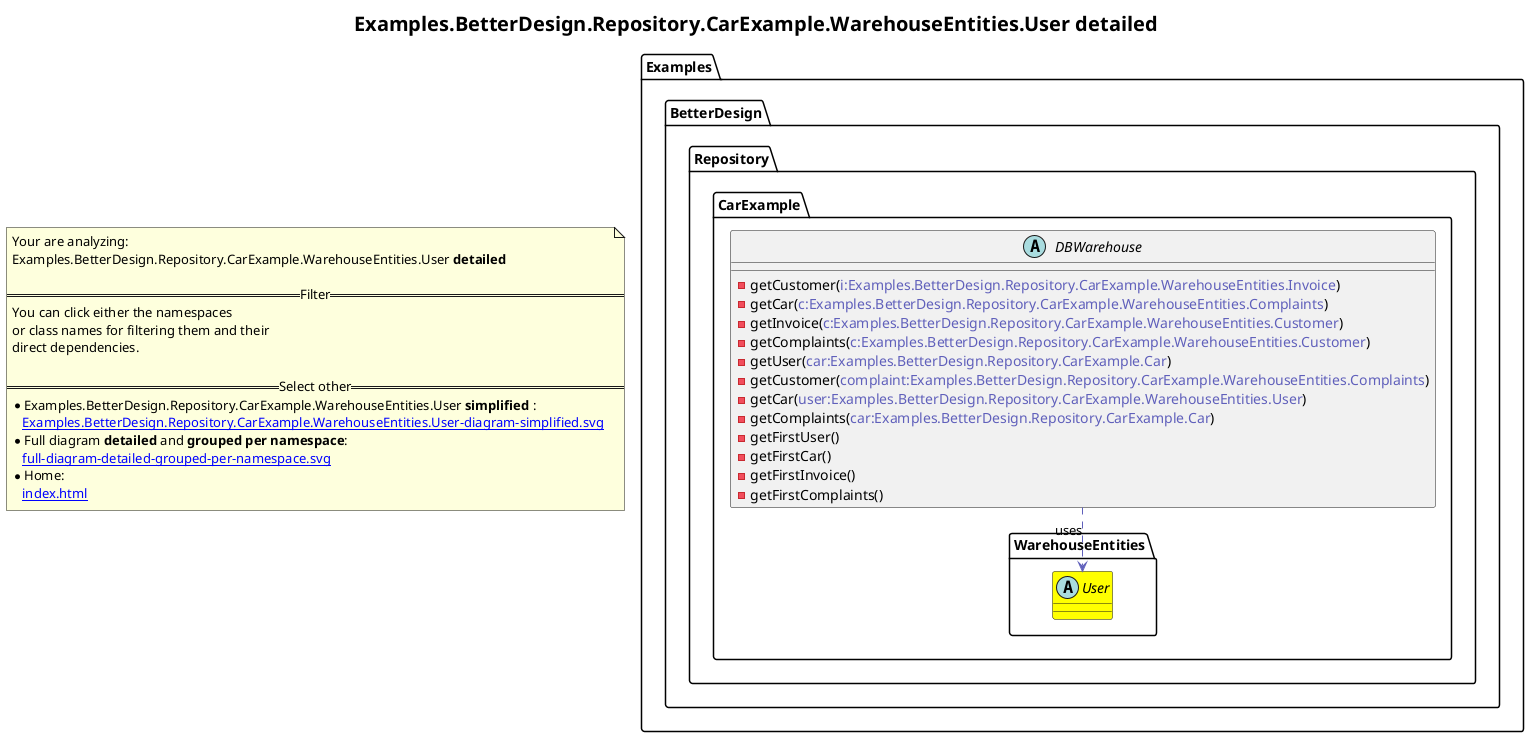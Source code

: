 @startuml
skinparam linetype ortho
title <size:20>Examples.BetterDesign.Repository.CarExample.WarehouseEntities.User **detailed** </size>
note "Your are analyzing:\nExamples.BetterDesign.Repository.CarExample.WarehouseEntities.User **detailed** \n\n==Filter==\nYou can click either the namespaces \nor class names for filtering them and their\ndirect dependencies.\n\n==Select other==\n* Examples.BetterDesign.Repository.CarExample.WarehouseEntities.User **simplified** :\n   [[Examples.BetterDesign.Repository.CarExample.WarehouseEntities.User-diagram-simplified.svg]]\n* Full diagram **detailed** and **grouped per namespace**:\n   [[full-diagram-detailed-grouped-per-namespace.svg]]\n* Home:\n   [[index.html]]" as FloatingNote
      abstract class Examples.BetterDesign.Repository.CarExample.DBWarehouse [[Examples.BetterDesign.Repository.CarExample.DBWarehouse-diagram-detailed.svg]]  {
        - getCustomer(<font color="6060BB">i:Examples.BetterDesign.Repository.CarExample.WarehouseEntities.Invoice</font>)
        - getCar(<font color="6060BB">c:Examples.BetterDesign.Repository.CarExample.WarehouseEntities.Complaints</font>)
        - getInvoice(<font color="6060BB">c:Examples.BetterDesign.Repository.CarExample.WarehouseEntities.Customer</font>)
        - getComplaints(<font color="6060BB">c:Examples.BetterDesign.Repository.CarExample.WarehouseEntities.Customer</font>)
        - getUser(<font color="6060BB">car:Examples.BetterDesign.Repository.CarExample.Car</font>)
        - getCustomer(<font color="6060BB">complaint:Examples.BetterDesign.Repository.CarExample.WarehouseEntities.Complaints</font>)
        - getCar(<font color="6060BB">user:Examples.BetterDesign.Repository.CarExample.WarehouseEntities.User</font>)
        - getComplaints(<font color="6060BB">car:Examples.BetterDesign.Repository.CarExample.Car</font>)
        - getFirstUser(<font color="6060BB"></font>)
        - getFirstCar(<font color="6060BB"></font>)
        - getFirstInvoice(<font color="6060BB"></font>)
        - getFirstComplaints(<font color="6060BB"></font>)
      }
        abstract class Examples.BetterDesign.Repository.CarExample.WarehouseEntities.User [[Examples.BetterDesign.Repository.CarExample.WarehouseEntities.User-diagram-detailed.svg]] #yellow {
        }
 ' *************************************** 
 ' *************************************** 
 ' *************************************** 
' Class relations extracted from namespace:
' Examples.BetterDesign.Repository.CarExample
Examples.BetterDesign.Repository.CarExample.DBWarehouse .[#6060BB].> Examples.BetterDesign.Repository.CarExample.WarehouseEntities.User  : uses 
' Class relations extracted from namespace:
' Examples.BetterDesign.Repository.CarExample.WarehouseEntities
@enduml